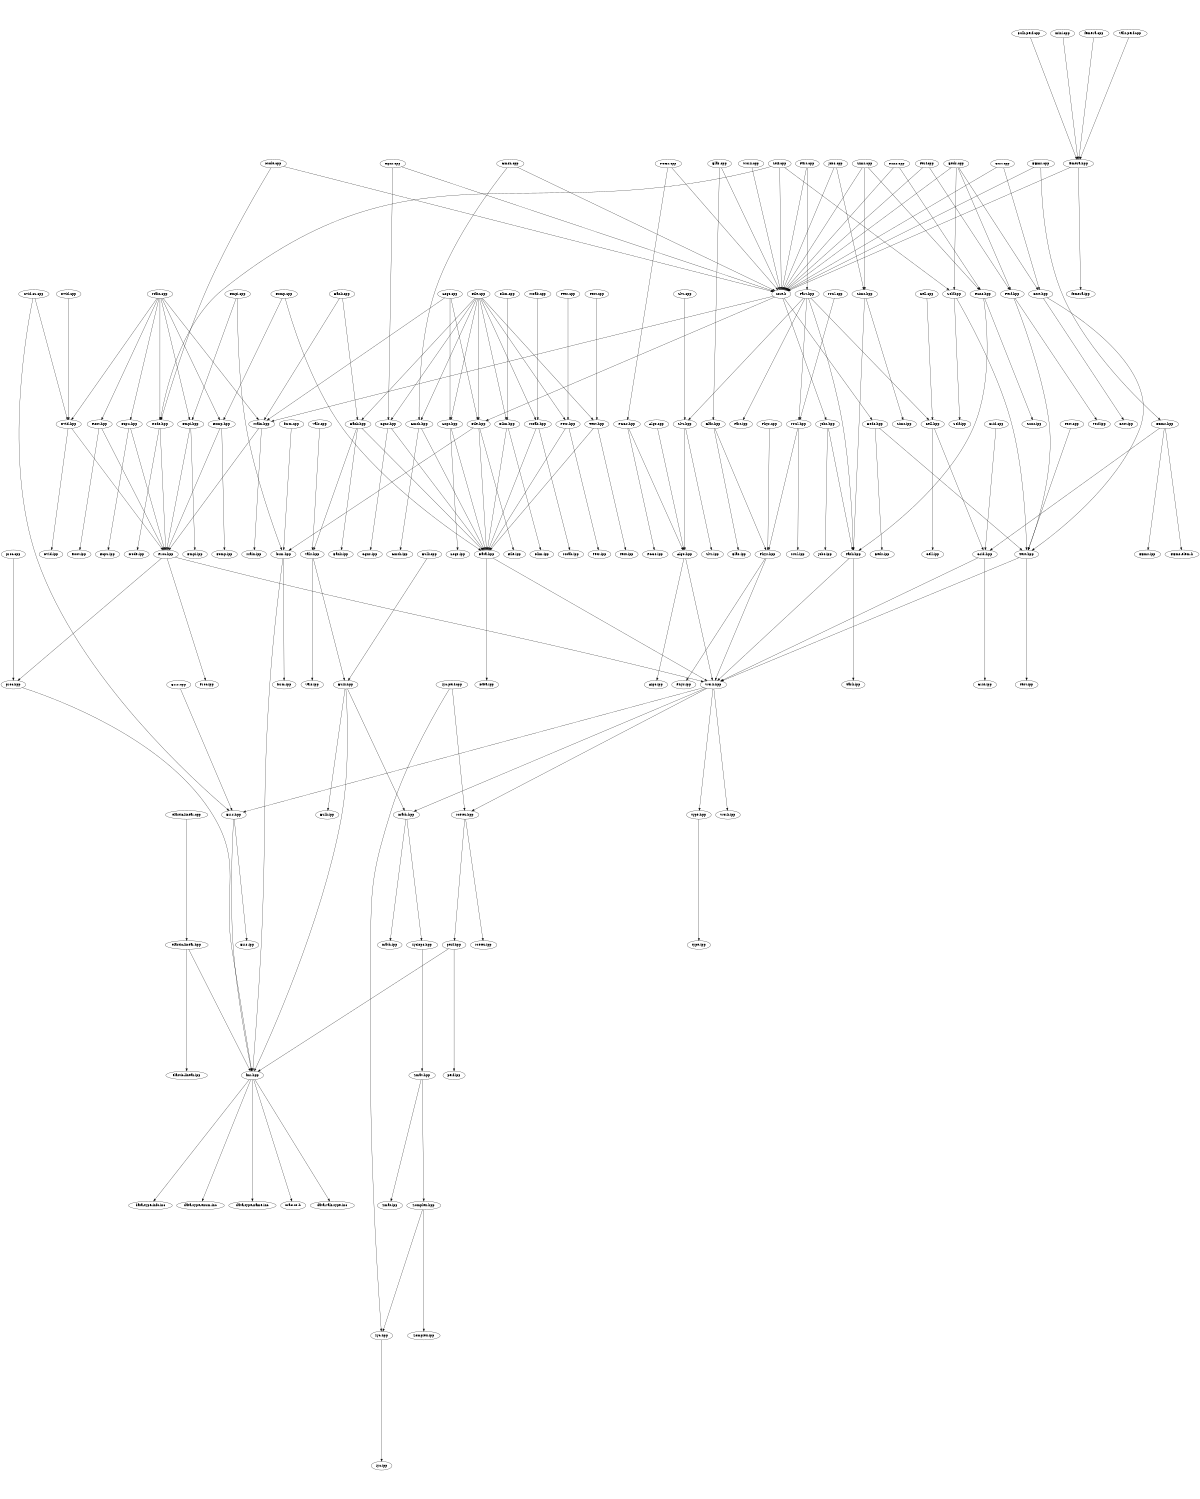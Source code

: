 digraph "source tree" {
    overlap=scale;
    size="8,10";
    ratio="fill";
    fontsize="16";
    fontname="Helvetica";
	clusterrank="local";
	"Logs.hpp" -> "Logs.ipp"
	"Bulk.perf.cpp" -> "femera.hpp"
	"Bank.hpp" -> "Data.hpp"
	"Algo.cpp" -> "Algo.hpp"
	"Elas.hpp" -> "Phys.hpp"
	"Task.hpp" -> "Task.ipp"
	"femera.hpp" -> "femera.ipp"
	"Dlim.cpp" -> "Dlim.hpp"
	"Proc.hpp" -> "Work.hpp"
	"Proc.hpp" -> "proc.hpp"
	"Work.hpp" -> "Errs.hpp"
	"Beds.cpp" -> "Perf.hpp"
	"fmr.hpp" -> "data-vals-type.inc"
	"Cgns.hpp" -> "Cgns.ipp"
	"zyc.perf.cpp" -> "zyc.hpp"
	"Moab.hpp" -> "Moab.ipp"
	"Perf.hpp" -> "Perf.ipp"
	"Main.cpp" -> "Fmpi.hpp"
	"elastic-linear.cpp" -> "elastic-linear.hpp"
	"Fomp.cpp" -> "Data.hpp"
	"Beds.hpp" -> "Test.hpp"
	"proc.cpp" -> "proc.hpp"
	"Test.hpp" -> "Test.ipp"
	"Meter.hpp" -> "Meter.ipp"
	"Cgns.hpp" -> "Data.hpp"
	"Fmpi.hpp" -> "Proc.hpp"
	"Main.cpp" -> "Root.hpp"
	"Jobs.cpp" -> "Sims.hpp"
	"Fomp.hpp" -> "Proc.hpp"
	"perf.hpp" -> "fmr.hpp"
	"Vals.cpp" -> "Vals.hpp"
	"File.hpp" -> "Data.hpp"
	"Gmsh.cpp" -> "Gmsh.hpp"
	"Runs.cpp" -> "core.h"
	"Gmsh.hpp" -> "Gmsh.ipp"
	"PCGs.hpp" -> "Algo.hpp"
	"Work.hpp" -> "math.hpp"
	"Part.hpp" -> "Mtrl.hpp"
	"Work.hpp" -> "type.hpp"
	"Slvr.cpp" -> "Slvr.hpp"
	"Bulk.hpp" -> "math.hpp"
	"core.h" -> "File.hpp"
	"Pets.hpp" -> "Data.hpp"
	"Test.hpp" -> "Work.hpp"
	"Fmpi.hpp" -> "Fmpi.ipp"
	"Vals.hpp" -> "Bulk.hpp"
	"Bulk.hpp" -> "fmr.hpp"
	"Jobs.hpp" -> "Jobs.ipp"
	"Text.hpp" -> "Data.hpp"
	"Dlim.hpp" -> "Data.hpp"
	"Beds.cpp" -> "Gtst.hpp"
	"PCGs.cpp" -> "core.h"
	"zyclops.hpp" -> "Zmat.hpp"
	"Vals.hpp" -> "Vals.ipp"
	"Bank.hpp" -> "Vals.hpp"
	"Part.hpp" -> "Task.hpp"
	"Beds.cpp" -> "core.h"
	"Grid.hpp" -> "Grid.ipp"
	"FEms.cpp" -> "FEms.hpp"
	"Nvid.cpp" -> "Nvid.hpp"
	"FEms.cpp" -> "core.h"
	"Main.hpp" -> "Proc.hpp"
	"Phys.cpp" -> "Phys.hpp"
	"nvid.cu.cpp" -> "Errs.hpp"
	"Data.hpp" -> "Work.hpp"
	"Runs.hpp" -> "Runs.ipp"
	"Proc.hpp" -> "Proc.ipp"
	"Logs.cpp" -> "Main.hpp"
	"Zmat.hpp" -> "Zmat.ipp"
	"Nvid.hpp" -> "Nvid.ipp"
	"Sims.cpp" -> "Runs.hpp"
	"Main.cpp" -> "Fcpu.hpp"
	"core.h" -> "Jobs.hpp"
	"Fomp.cpp" -> "Fomp.hpp"
	"Work.cpp" -> "core.h"
	"File.cpp" -> "Logs.hpp"
	"Work.hpp" -> "Meter.hpp"
	"PCGs.hpp" -> "PCGs.ipp"
	"Beds.cpp" -> "Self.hpp"
	"Perf.cpp" -> "Perf.hpp"
	"fmr.hpp" -> "data-type-info.inc"
	"form.hpp" -> "form.ipp"
	"Node.hpp" -> "Node.ipp"
	"fmr.hpp" -> "data-type-enum.inc"
	"Elas.cpp" -> "core.h"
	"PCGs.cpp" -> "PCGs.hpp"
	"Perf.hpp" -> "Test.hpp"
	"File.cpp" -> "File.hpp"
	"fmr.hpp" -> "data-type-name.inc"
	"Fmpi.cpp" -> "Fmpi.hpp"
	"Cell.cpp" -> "Cell.hpp"
	"Main.cpp" -> "Fomp.hpp"
	"File.cpp" -> "Gmsh.hpp"
	"Dlim.hpp" -> "Dlim.ipp"
	"Errs.hpp" -> "fmr.hpp"
	"Text.hpp" -> "Text.ipp"
	"File.hpp" -> "File.ipp"
	"Jobs.cpp" -> "core.h"
	"Self.hpp" -> "Self.ipp"
	"Main.cpp" -> "Main.hpp"
	"FEms.hpp" -> "FEms.ipp"
	"Fmpi.cpp" -> "form.hpp"
	"Errs.hpp" -> "Errs.ipp"
	"zyc.perf.cpp" -> "Meter.hpp"
	"Jobs.hpp" -> "Task.hpp"
	"Bank.cpp" -> "Bank.hpp"
	"File.cpp" -> "Pets.hpp"
	"Part.hpp" -> "Cell.hpp"
	"Gmsh.hpp" -> "Data.hpp"
	"Gtst.hpp" -> "Test.hpp"
	"zyc.hpp" -> "zyc.ipp"
	"Node.cpp" -> "Node.hpp"
	"Gtst.hpp" -> "Gtst.ipp"
	"Part.hpp" -> "Slvr.hpp"
	"Bank.cpp" -> "Main.hpp"
	"Sims.cpp" -> "core.h"
	"core.h" -> "Main.hpp"
	"Algo.hpp" -> "Algo.ipp"
	"proc.hpp" -> "fmr.hpp"
	"Bulk.hpp" -> "Bulk.ipp"
	"Part.hpp" -> "Part.ipp"
	"form.hpp" -> "fmr.hpp"
	"Mtrl.hpp" -> "Phys.hpp"
	"mini.cpp" -> "femera.hpp"
	"femera.hpp" -> "core.h"
	"Slvr.hpp" -> "Slvr.ipp"
	"Part.cpp" -> "Part.hpp"
	"Self.hpp" -> "Test.hpp"
	"Fcpu.hpp" -> "Fcpu.ipp"
	"perf.hpp" -> "perf.ipp"
	"Fomp.hpp" -> "Fomp.ipp"
	"Main.cpp" -> "Nvid.hpp"
	"Fcpu.hpp" -> "Proc.hpp"
	"Text.cpp" -> "Text.hpp"
	"Part.cpp" -> "core.h"
	"Root.hpp" -> "Root.ipp"
	"File.cpp" -> "Bank.hpp"
	"Meter.hpp" -> "perf.hpp"
	"Self.cpp" -> "Node.hpp"
	"femera.cpp" -> "femera.hpp"
	"Logs.hpp" -> "Data.hpp"
	"Sims.cpp" -> "Sims.hpp"
	"Grid.cpp" -> "Grid.hpp"
	"File.cpp" -> "Text.hpp"
	"nvid.cu.cpp" -> "Nvid.hpp"
	"math.hpp" -> "zyclops.hpp"
	"elastic-linear.hpp" -> "fmr.hpp"
	"Vals.perf.cpp" -> "femera.hpp"
	"Pets.cpp" -> "Pets.hpp"
	"Main.cpp" -> "Node.hpp"
	"Grid.hpp" -> "Work.hpp"
	"elastic-linear.hpp" -> "elastic-linear.ipp"
	"Pets.hpp" -> "Pets.ipp"
	"Bank.hpp" -> "Bank.ipp"
	"Perf.cpp" -> "core.h"
	"Cell.hpp" -> "Cell.ipp"
	"Sims.hpp" -> "Sims.ipp"
	"Cell.hpp" -> "Grid.hpp"
	"Slvr.hpp" -> "Algo.hpp"
	"FEms.hpp" -> "Grid.hpp"
	"Logs.cpp" -> "Logs.hpp"
	"Elas.hpp" -> "Elas.ipp"
	"Zomplex.hpp" -> "zyc.hpp"
	"Runs.hpp" -> "Task.hpp"
	"Cgns.cpp" -> "core.h"
	"Gmsh.cpp" -> "core.h"
	"Moab.hpp" -> "Data.hpp"
	"File.cpp" -> "Moab.hpp"
	"Mtrl.hpp" -> "Mtrl.ipp"
	"Test.cpp" -> "Test.hpp"
	"Logs.cpp" -> "File.hpp"
	"Nvid.hpp" -> "Proc.hpp"
	"File.hpp" -> "form.hpp"
	"type.hpp" -> "type.ipp"
	"Beds.hpp" -> "Beds.ipp"
	"Main.hpp" -> "Main.ipp"
	"File.cpp" -> "Cgns.hpp"
	"Root.hpp" -> "Proc.hpp"
	"Algo.hpp" -> "Work.hpp"
	"Sims.hpp" -> "Task.hpp"
	"Phys.hpp" -> "Work.hpp"
	"form.cpp" -> "form.hpp"
	"Elas.cpp" -> "Elas.hpp"
	"Work.hpp" -> "Work.ipp"
	"Mtrl.cpp" -> "Mtrl.hpp"
	"core.h" -> "Beds.hpp"
	"Gtst.cpp" -> "Gtst.hpp"
	"Task.hpp" -> "Work.hpp"
	"Phys.hpp" -> "Phys.ipp"
	"Zomplex.hpp" -> "Zomplex.ipp"
	"Self.cpp" -> "Self.hpp"
	"Moab.cpp" -> "Moab.hpp"
	"Cgns.cpp" -> "Cgns.hpp"
	"Gtst.cpp" -> "core.h"
	"Node.cpp" -> "core.h"
	"Zmat.hpp" -> "Zomplex.hpp"
	"math.hpp" -> "math.ipp"
	"Node.hpp" -> "Proc.hpp"
	"fmr.hpp" -> "macros.h"
	"File.cpp" -> "Dlim.hpp"
	"Runs.cpp" -> "Runs.hpp"
	"Data.hpp" -> "Data.ipp"
	"Bulk.cpp" -> "Bulk.hpp"
	"FEms.hpp" -> "FEms-elem.h"
	"Self.cpp" -> "core.h"
	"Errs.cpp" -> "Errs.hpp"
}
